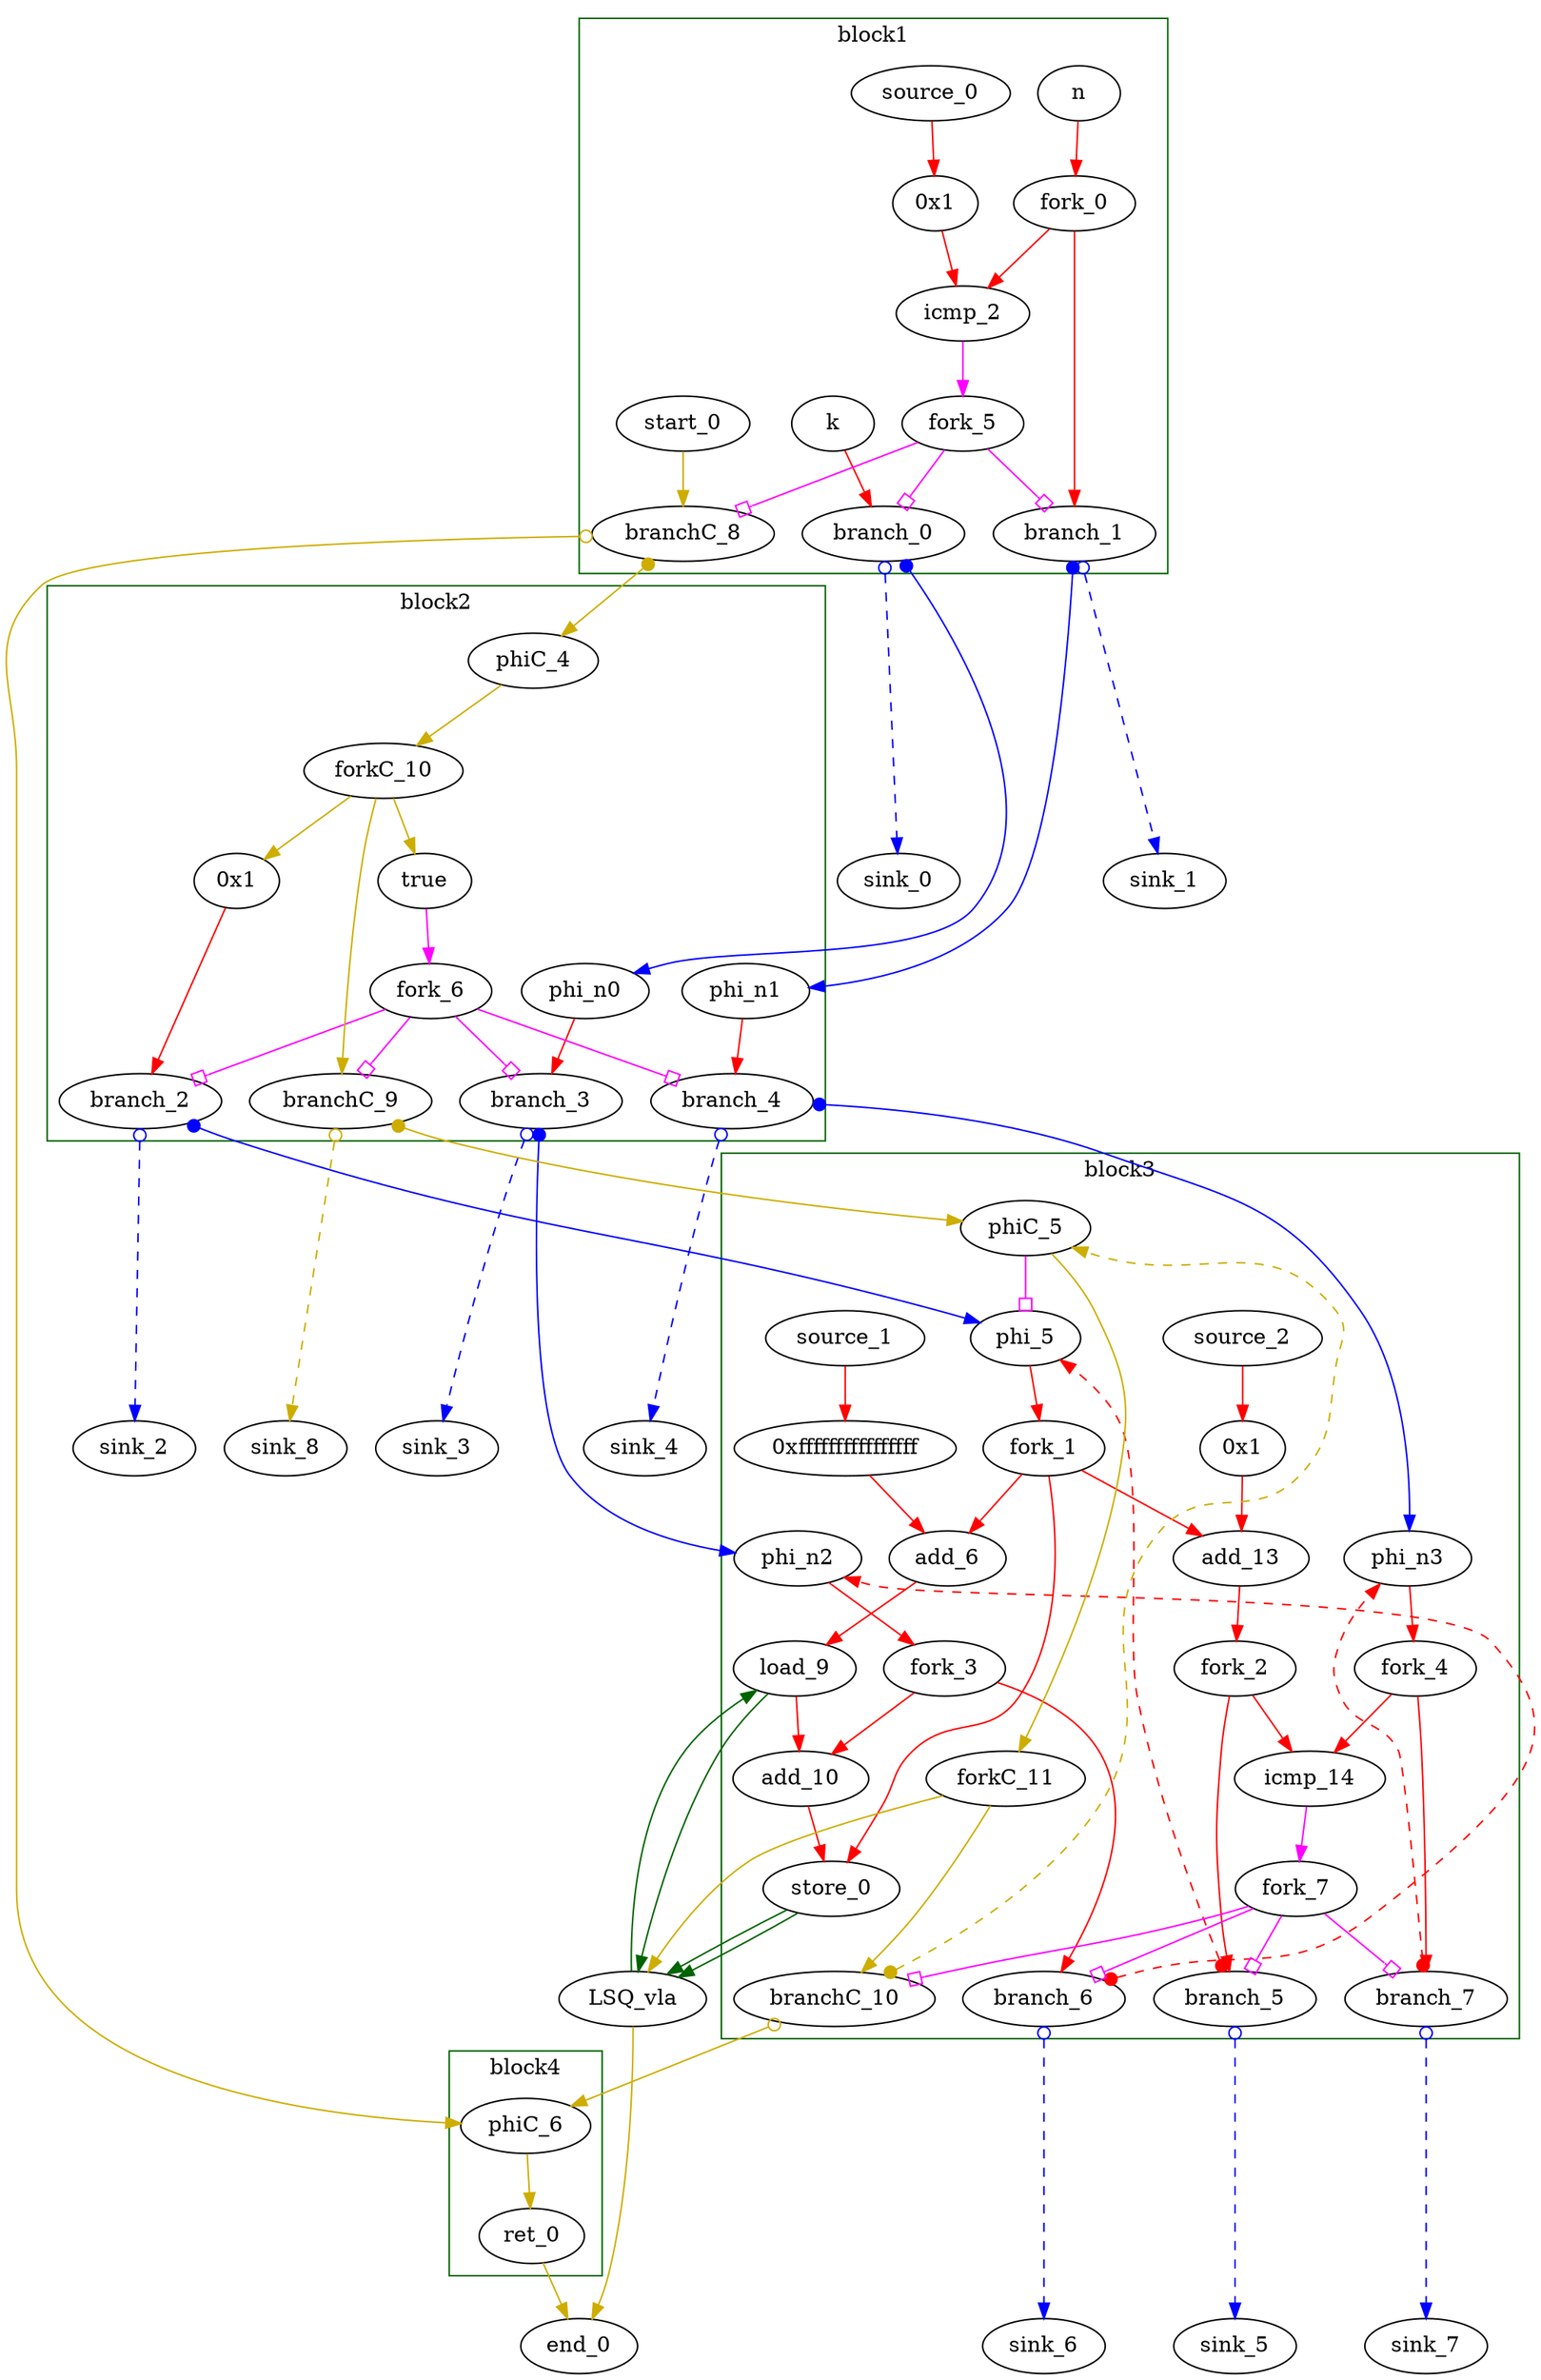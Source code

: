 // Number of blocks: 59
// Number of channels: 81
Digraph G {

  // Blocks
subgraph cluster_1 {
color = "darkgreen"
label = "block1"
  n [type=Entry, in="in1:32", out="out1:32", bbID = 1,  shape=oval];
  k [type=Entry, in="in1:32", out="out1:32", bbID = 1,  shape=oval];
  cst_0 [type=Constant, in="in1:32", out="out1:32", bbID = 1, value="0x1", label="0x1",  shape=oval];
  icmp_2 [type=Operator, in="in1:32 in2:32", out="out1:1", op = "icmp_sgt_op", delay=1.53, bbID = 1,  shape=oval];
  fork_0 [type=Fork, in="in1:32", out="out1:32 out2:32", bbID = 1,  shape=oval];
  branch_0 [type=Branch, in="in1:32 in2?:1", out="out1+:32 out2-:32", bbID = 1,  shape=oval];
  branch_1 [type=Branch, in="in1:32 in2?:1", out="out1+:32 out2-:32", bbID = 1,  shape=oval];
  fork_5 [type=Fork, in="in1:1", out="out1:1 out2:1 out3:1", bbID = 1,  shape=oval];
  start_0 [type=Entry, in="in1:0", out="out1:0", bbID = 1,  shape=oval];
  branchC_8 [type=Branch, in="in1:0 in2?:1", out="out1+:0 out2-:0", bbID = 1,  shape=oval];
  source_0 [type=Source, out="out1:32", bbID = 1,  shape=oval];
}
subgraph cluster_2 {
color = "darkgreen"
label = "block2"
  brCst_block2 [type=Constant, in="in1:1", out="out1:1", bbID = 2, value="0x1", label=true,  shape=oval];
  cst_1 [type=Constant, in="in1:32", out="out1:32", bbID = 2, value="0x1", label="0x1",  shape=oval];
  phi_n0 [type=Merge, in="in1:32", out="out1:32", bbID = 2,  shape=oval];
  phi_n1 [type=Merge, in="in1:32", out="out1:32", bbID = 2,  shape=oval];
  branch_2 [type=Branch, in="in1:32 in2?:1", out="out1+:32 out2-:32", bbID = 2,  shape=oval];
  branch_3 [type=Branch, in="in1:32 in2?:1", out="out1+:32 out2-:32", bbID = 2,  shape=oval];
  branch_4 [type=Branch, in="in1:32 in2?:1", out="out1+:32 out2-:32", bbID = 2,  shape=oval];
  fork_6 [type=Fork, in="in1:1", out="out1:1 out2:1 out3:1 out4:1", bbID = 2,  shape=oval];
  phiC_4 [type=Merge, in="in1:0", out="out1:0", delay=0.166, bbID = 2,  shape=oval];
  forkC_10 [type=Fork, in="in1:0", out="out1:0 out2:0 out3:0", bbID = 2,  shape=oval];
  branchC_9 [type=Branch, in="in1:0 in2?:1", out="out1+:0 out2-:0", bbID = 2,  shape=oval];
}
subgraph cluster_3 {
color = "darkgreen"
label = "block3"
  phi_5 [type=Mux, in="in1?:1 in2:32 in3:32", out="out1:32", delay=0.366, bbID = 3,  shape=oval];
  cst_2 [type=Constant, in="in1:32", out="out1:32", bbID = 3, value="0xffffffffffffffff", label="0xffffffffffffffff",  shape=oval];
  add_6 [type=Operator, in="in1:32 in2:32", out="out1:32", op = "add_op", delay=1.693, bbID = 3,  shape=oval];
  load_9 [type=Operator, in="in1:32 in2:32", out="out1:32 out2:32", op = "lsq_load_op", latency=5, bbID = 3, portID = 0, offset = 0,  shape=oval];
  add_10 [type=Operator, in="in1:32 in2:32", out="out1:32", op = "add_op", delay=1.693, bbID = 3,  shape=oval];
  store_0 [type=Operator, in="in1:32 in2:32", out="out1:32 out2:32", op = "lsq_store_op", bbID = 3, portID = 0, offset = 0,  shape=oval];
  cst_3 [type=Constant, in="in1:32", out="out1:32", bbID = 3, value="0x1", label="0x1",  shape=oval];
  add_13 [type=Operator, in="in1:32 in2:32", out="out1:32", op = "add_op", delay=1.693, bbID = 3,  shape=oval];
  icmp_14 [type=Operator, in="in1:32 in2:32", out="out1:1", op = "icmp_slt_op", delay=1.53, bbID = 3,  shape=oval];
  phi_n2 [type=Merge, in="in1:32 in2:32", out="out1:32", delay=0.366, bbID = 3,  shape=oval];
  phi_n3 [type=Merge, in="in1:32 in2:32", out="out1:32", delay=0.366, bbID = 3,  shape=oval];
  fork_1 [type=Fork, in="in1:32", out="out1:32 out2:32 out3:32", bbID = 3,  shape=oval];
  fork_2 [type=Fork, in="in1:32", out="out1:32 out2:32", bbID = 3,  shape=oval];
  fork_3 [type=Fork, in="in1:32", out="out1:32 out2:32", bbID = 3,  shape=oval];
  fork_4 [type=Fork, in="in1:32", out="out1:32 out2:32", bbID = 3,  shape=oval];
  branch_5 [type=Branch, in="in1:32 in2?:1", out="out1+:32 out2-:32", bbID = 3,  shape=oval];
  branch_6 [type=Branch, in="in1:32 in2?:1", out="out1+:32 out2-:32", bbID = 3,  shape=oval];
  branch_7 [type=Branch, in="in1:32 in2?:1", out="out1+:32 out2-:32", bbID = 3,  shape=oval];
  fork_7 [type=Fork, in="in1:1", out="out1:1 out2:1 out3:1 out4:1", bbID = 3,  shape=oval];
  phiC_5 [type=CntrlMerge, in="in1:0 in2:0", out="out1:0 out2?:1", delay=0.166, bbID = 3,  shape=oval];
  forkC_11 [type=Fork, in="in1:0", out="out1:0 out2:0", bbID = 3,  shape=oval];
  branchC_10 [type=Branch, in="in1:0 in2?:1", out="out1+:0 out2-:0", bbID = 3,  shape=oval];
  source_1 [type=Source, out="out1:32", bbID = 3,  shape=oval];
  source_2 [type=Source, out="out1:32", bbID = 3,  shape=oval];
}
subgraph cluster_4 {
color = "darkgreen"
label = "block4"
  ret_0 [type=Operator, in="in1:0", out="out1:0", op = "ret_op", bbID = 4,  shape=oval];
  phiC_6 [type=Merge, in="in1:0 in2:0", out="out1:0", delay=0.166, bbID = 4,  shape=oval];
}
  LSQ_vla [type=LSQ, in="in1:0*c0 in2:32*l0a in3:32*s0a in4:32*s0d", out="out1:32*l0d out2:0*e", bbID = 0, memory = "vla", bbcount = 1, ldcount = 1, stcount = 1, fifoDepth = 16, numLoads = "{1}", numStores = "{1}", loadOffsets = "{{0;0;0;0;0;0;0;0;0;0;0;0;0;0;0;0}}", storeOffsets = "{{0;0;0;0;0;0;0;0;0;0;0;0;0;0;0;0}}", loadPorts = "{{0;0;0;0;0;0;0;0;0;0;0;0;0;0;0;0}}", storePorts = "{{0;0;0;0;0;0;0;0;0;0;0;0;0;0;0;0}}", ];
  end_0 [type=Exit, in="in1:0*e in2:0", out="out1:0", bbID = 0,  shape=oval];
  sink_0 [type=Sink, in="in1:32", bbID = 0,  shape=oval];
  sink_1 [type=Sink, in="in1:32", bbID = 0,  shape=oval];
  sink_2 [type=Sink, in="in1:32", bbID = 0,  shape=oval];
  sink_3 [type=Sink, in="in1:32", bbID = 0,  shape=oval];
  sink_4 [type=Sink, in="in1:32", bbID = 0,  shape=oval];
  sink_5 [type=Sink, in="in1:32", bbID = 0,  shape=oval];
  sink_6 [type=Sink, in="in1:32", bbID = 0,  shape=oval];
  sink_7 [type=Sink, in="in1:32", bbID = 0,  shape=oval];
  sink_8 [type=Sink, in="in1:0", bbID = 0,  shape=oval];

  // Channels
  n -> fork_0 [from=out1, to=in1, arrowhead=normal, color=red];
  k -> branch_0 [from=out1, to=in1, arrowhead=normal, color=red];
  cst_0 -> icmp_2 [from=out1, to=in2, arrowhead=normal, color=red];
  icmp_2 -> fork_5 [from=out1, to=in1, arrowhead=normal, color=magenta];
  brCst_block2 -> fork_6 [from=out1, to=in1, arrowhead=normal, color=magenta];
  cst_1 -> branch_2 [from=out1, to=in1, arrowhead=normal, color=red];
  phi_5 -> fork_1 [from=out1, to=in1, arrowhead=normal, color=red];
  cst_2 -> add_6 [from=out1, to=in2, arrowhead=normal, color=red];
  add_6 -> load_9 [from=out1, to=in2, arrowhead=normal, color=red];
  load_9 -> add_10 [from=out1, to=in1, arrowhead=normal, color=red];
  load_9 -> LSQ_vla [from=out2, to=in2, arrowhead=normal, color=darkgreen];
  add_10 -> store_0 [from=out1, to=in1, arrowhead=normal, color=red];
  store_0 -> LSQ_vla [from=out2, to=in3, arrowhead=normal, color=darkgreen];
  store_0 -> LSQ_vla [from=out1, to=in4, arrowhead=normal, color=darkgreen];
  cst_3 -> add_13 [from=out1, to=in2, arrowhead=normal, color=red];
  add_13 -> fork_2 [from=out1, to=in1, arrowhead=normal, color=red];
  icmp_14 -> fork_7 [from=out1, to=in1, arrowhead=normal, color=magenta];
  ret_0 -> end_0 [from=out1, to=in2, arrowhead=normal, color=gold3];
  phi_n0 -> branch_3 [from=out1, to=in1, arrowhead=normal, color=red];
  phi_n1 -> branch_4 [from=out1, to=in1, arrowhead=normal, color=red];
  phi_n2 -> fork_3 [from=out1, to=in1, arrowhead=normal, color=red];
  phi_n3 -> fork_4 [from=out1, to=in1, arrowhead=normal, color=red];
  fork_0 -> icmp_2 [from=out1, to=in1, arrowhead=normal, color=red];
  fork_0 -> branch_1 [from=out2, to=in1, arrowhead=normal, color=red];
  fork_1 -> add_6 [from=out1, to=in1, arrowhead=normal, color=red];
  fork_1 -> store_0 [from=out3, to=in2, arrowhead=normal, color=red];
  fork_1 -> add_13 [from=out2, to=in1, arrowhead=normal, color=red];
  fork_2 -> icmp_14 [from=out1, to=in1, arrowhead=normal, color=red];
  fork_2 -> branch_5 [from=out2, to=in1, arrowhead=normal, color=red];
  fork_3 -> add_10 [from=out1, to=in2, arrowhead=normal, color=red];
  fork_3 -> branch_6 [from=out2, to=in1, arrowhead=normal, color=red];
  fork_4 -> icmp_14 [from=out1, to=in2, arrowhead=normal, color=red];
  fork_4 -> branch_7 [from=out2, to=in1, arrowhead=normal, color=red];
  branch_0 -> phi_n0 [from=out1, to=in1, dir=both, arrowtail=dot, arrowhead=normal, color=blue];
  branch_0 -> sink_0 [from=out2, to=in1, dir=both, arrowtail=odot, arrowhead=normal, color=blue, style=dashed, minlen = 3];
  branch_1 -> phi_n1 [from=out1, to=in1, dir=both, arrowtail=dot, arrowhead=normal, color=blue];
  branch_1 -> sink_1 [from=out2, to=in1, dir=both, arrowtail=odot, arrowhead=normal, color=blue, style=dashed, minlen = 3];
  fork_5 -> branch_0 [from=out2, to=in2, arrowhead=obox, color=magenta];
  fork_5 -> branch_1 [from=out1, to=in2, arrowhead=obox, color=magenta];
  fork_5 -> branchC_8 [from=out3, to=in2, arrowhead=obox, color=magenta];
  branch_2 -> phi_5 [from=out1, to=in2, dir=both, arrowtail=dot, arrowhead=normal, color=blue];
  branch_2 -> sink_2 [from=out2, to=in1, dir=both, arrowtail=odot, arrowhead=normal, color=blue, style=dashed, minlen = 3];
  branch_3 -> phi_n2 [from=out1, to=in1, dir=both, arrowtail=dot, arrowhead=normal, color=blue];
  branch_3 -> sink_3 [from=out2, to=in1, dir=both, arrowtail=odot, arrowhead=normal, color=blue, style=dashed, minlen = 3];
  branch_4 -> phi_n3 [from=out1, to=in1, dir=both, arrowtail=dot, arrowhead=normal, color=blue];
  branch_4 -> sink_4 [from=out2, to=in1, dir=both, arrowtail=odot, arrowhead=normal, color=blue, style=dashed, minlen = 3];
  fork_6 -> branch_2 [from=out3, to=in2, arrowhead=obox, color=magenta];
  fork_6 -> branch_3 [from=out2, to=in2, arrowhead=obox, color=magenta];
  fork_6 -> branch_4 [from=out1, to=in2, arrowhead=obox, color=magenta];
  fork_6 -> branchC_9 [from=out4, to=in2, arrowhead=obox, color=magenta];
  branch_5 -> phi_5 [from=out1, to=in3, dir=both, arrowtail=dot, arrowhead=normal, color=red, constraint=false, style=dashed, minlen = 3];
  branch_5 -> sink_5 [from=out2, to=in1, dir=both, arrowtail=odot, arrowhead=normal, color=blue, style=dashed, minlen = 3];
  branch_6 -> phi_n2 [from=out1, to=in2, dir=both, arrowtail=dot, arrowhead=normal, color=red, constraint=false, style=dashed, minlen = 3];
  branch_6 -> sink_6 [from=out2, to=in1, dir=both, arrowtail=odot, arrowhead=normal, color=blue, style=dashed, minlen = 3];
  branch_7 -> phi_n3 [from=out1, to=in2, dir=both, arrowtail=dot, arrowhead=normal, color=red, constraint=false, style=dashed, minlen = 3];
  branch_7 -> sink_7 [from=out2, to=in1, dir=both, arrowtail=odot, arrowhead=normal, color=blue, style=dashed, minlen = 3];
  fork_7 -> branch_5 [from=out3, to=in2, arrowhead=obox, color=magenta];
  fork_7 -> branch_6 [from=out2, to=in2, arrowhead=obox, color=magenta];
  fork_7 -> branch_7 [from=out1, to=in2, arrowhead=obox, color=magenta];
  fork_7 -> branchC_10 [from=out4, to=in2, arrowhead=obox, color=magenta];
  LSQ_vla -> load_9 [from=out1, to=in1, arrowhead=normal, color=darkgreen];
  LSQ_vla -> end_0 [from=out2, to=in1, arrowhead=normal, color=gold3];
  start_0 -> branchC_8 [from=out1, to=in1, arrowhead=normal, color=gold3];
  branchC_8 -> phiC_4 [from=out1, to=in1, dir=both, arrowtail=dot, arrowhead=normal, color=gold3];
  branchC_8 -> phiC_6 [from=out2, to=in1, dir=both, arrowtail=odot, arrowhead=normal, color=gold3];
  phiC_4 -> forkC_10 [from=out1, to=in1, arrowhead=normal, color=gold3];
  forkC_10 -> brCst_block2 [from=out3, to=in1, arrowhead=normal, color=gold3];
  forkC_10 -> cst_1 [from=out1, to=in1, arrowhead=normal, color=gold3];
  forkC_10 -> branchC_9 [from=out2, to=in1, arrowhead=normal, color=gold3];
  branchC_9 -> phiC_5 [from=out1, to=in1, dir=both, arrowtail=dot, arrowhead=normal, color=gold3];
  branchC_9 -> sink_8 [from=out2, to=in1, dir=both, arrowtail=odot, arrowhead=normal, color=gold3, style=dashed, minlen = 3];
  phiC_5 -> phi_5 [from=out2, to=in1, arrowhead=obox, color=magenta];
  phiC_5 -> forkC_11 [from=out1, to=in1, arrowhead=normal, color=gold3];
  forkC_11 -> LSQ_vla [from=out1, to=in1, arrowhead=normal, color=gold3];
  forkC_11 -> branchC_10 [from=out2, to=in1, arrowhead=normal, color=gold3];
  branchC_10 -> phiC_5 [from=out1, to=in2, dir=both, arrowtail=dot, arrowhead=normal, color=gold3, constraint=false, style=dashed, minlen = 3];
  branchC_10 -> phiC_6 [from=out2, to=in2, dir=both, arrowtail=odot, arrowhead=normal, color=gold3];
  phiC_6 -> ret_0 [from=out1, to=in1, arrowhead=normal, color=gold3];
  source_0 -> cst_0 [from=out1, to=in1, arrowhead=normal, color=red];
  source_1 -> cst_2 [from=out1, to=in1, arrowhead=normal, color=red];
  source_2 -> cst_3 [from=out1, to=in1, arrowhead=normal, color=red];
}
